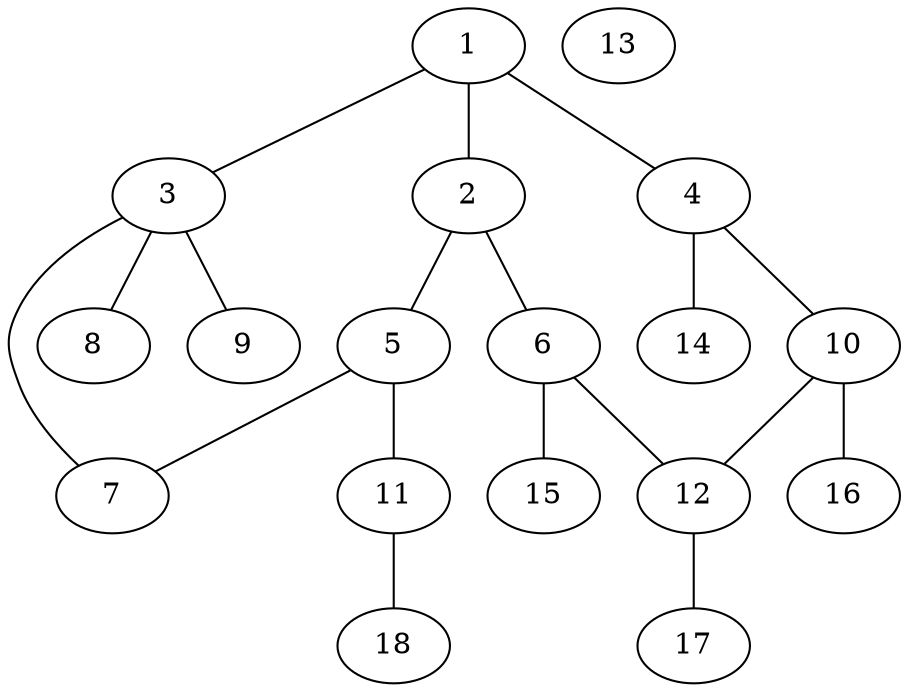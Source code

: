 graph molecule_4181 {
	1	 [chem=C];
	2	 [chem=C];
	1 -- 2	 [valence=2];
	3	 [chem=S];
	1 -- 3	 [valence=1];
	4	 [chem=C];
	1 -- 4	 [valence=1];
	5	 [chem=C];
	2 -- 5	 [valence=1];
	6	 [chem=C];
	2 -- 6	 [valence=1];
	7	 [chem=N];
	3 -- 7	 [valence=1];
	8	 [chem=O];
	3 -- 8	 [valence=2];
	9	 [chem=O];
	3 -- 9	 [valence=2];
	10	 [chem=C];
	4 -- 10	 [valence=2];
	14	 [chem=H];
	4 -- 14	 [valence=1];
	5 -- 7	 [valence=2];
	11	 [chem=O];
	5 -- 11	 [valence=1];
	12	 [chem=C];
	6 -- 12	 [valence=2];
	15	 [chem=H];
	6 -- 15	 [valence=1];
	10 -- 12	 [valence=1];
	16	 [chem=H];
	10 -- 16	 [valence=1];
	18	 [chem=H];
	11 -- 18	 [valence=1];
	17	 [chem=H];
	12 -- 17	 [valence=1];
	13	 [chem=Na];
}
